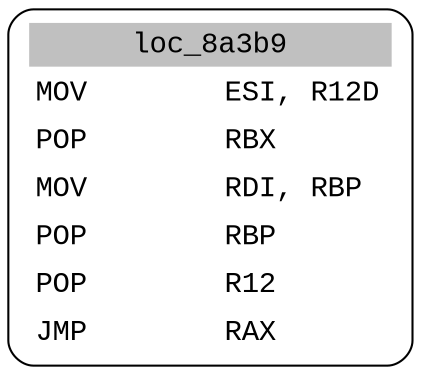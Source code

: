 digraph asm_graph {
1941 [
shape="Mrecord" fontname="Courier New"label =<<table border="0" cellborder="0" cellpadding="3"><tr><td align="center" colspan="2" bgcolor="grey">loc_8a3b9</td></tr><tr><td align="left">MOV        ESI, R12D</td></tr><tr><td align="left">POP        RBX</td></tr><tr><td align="left">MOV        RDI, RBP</td></tr><tr><td align="left">POP        RBP</td></tr><tr><td align="left">POP        R12</td></tr><tr><td align="left">JMP        RAX</td></tr></table>> ];
}